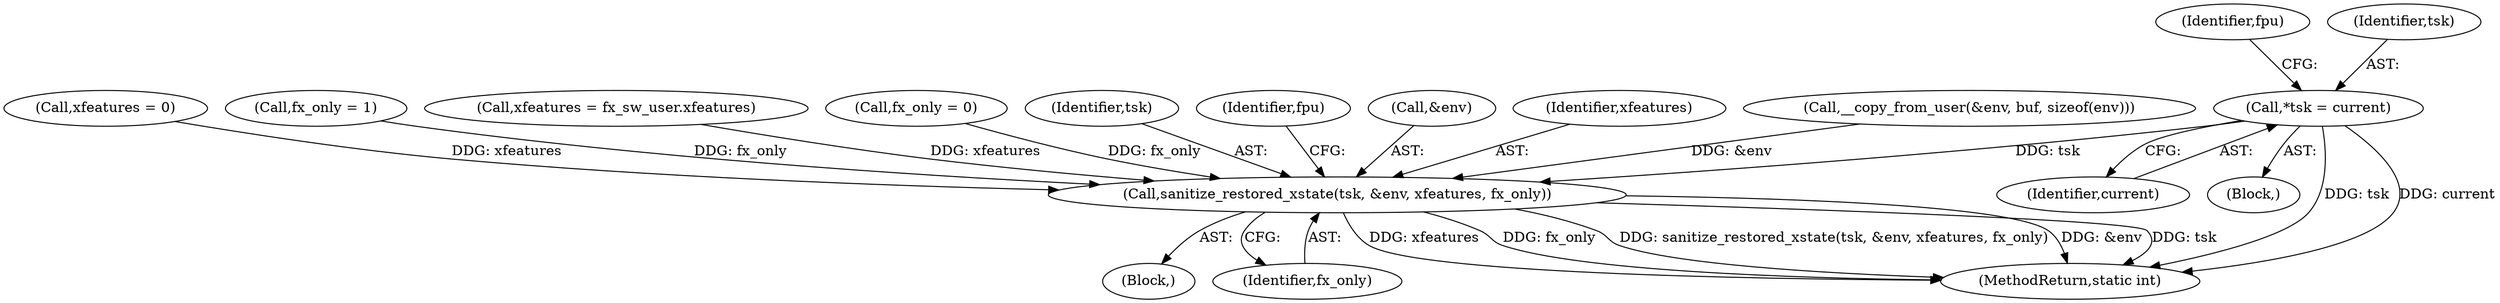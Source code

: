 digraph "0_linux_814fb7bb7db5433757d76f4c4502c96fc53b0b5e_0@pointer" {
"1000117" [label="(Call,*tsk = current)"];
"1000287" [label="(Call,sanitize_restored_xstate(tsk, &env, xfeatures, fx_only))"];
"1000122" [label="(Identifier,fpu)"];
"1000119" [label="(Identifier,current)"];
"1000134" [label="(Call,xfeatures = 0)"];
"1000287" [label="(Call,sanitize_restored_xstate(tsk, &env, xfeatures, fx_only))"];
"1000198" [label="(Call,fx_only = 1)"];
"1000286" [label="(Block,)"];
"1000210" [label="(Call,xfeatures = fx_sw_user.xfeatures)"];
"1000138" [label="(Call,fx_only = 0)"];
"1000109" [label="(Block,)"];
"1000288" [label="(Identifier,tsk)"];
"1000295" [label="(Identifier,fpu)"];
"1000289" [label="(Call,&env)"];
"1000291" [label="(Identifier,xfeatures)"];
"1000118" [label="(Identifier,tsk)"];
"1000292" [label="(Identifier,fx_only)"];
"1000267" [label="(Call,__copy_from_user(&env, buf, sizeof(env)))"];
"1000320" [label="(MethodReturn,static int)"];
"1000117" [label="(Call,*tsk = current)"];
"1000117" -> "1000109"  [label="AST: "];
"1000117" -> "1000119"  [label="CFG: "];
"1000118" -> "1000117"  [label="AST: "];
"1000119" -> "1000117"  [label="AST: "];
"1000122" -> "1000117"  [label="CFG: "];
"1000117" -> "1000320"  [label="DDG: tsk"];
"1000117" -> "1000320"  [label="DDG: current"];
"1000117" -> "1000287"  [label="DDG: tsk"];
"1000287" -> "1000286"  [label="AST: "];
"1000287" -> "1000292"  [label="CFG: "];
"1000288" -> "1000287"  [label="AST: "];
"1000289" -> "1000287"  [label="AST: "];
"1000291" -> "1000287"  [label="AST: "];
"1000292" -> "1000287"  [label="AST: "];
"1000295" -> "1000287"  [label="CFG: "];
"1000287" -> "1000320"  [label="DDG: xfeatures"];
"1000287" -> "1000320"  [label="DDG: fx_only"];
"1000287" -> "1000320"  [label="DDG: sanitize_restored_xstate(tsk, &env, xfeatures, fx_only)"];
"1000287" -> "1000320"  [label="DDG: &env"];
"1000287" -> "1000320"  [label="DDG: tsk"];
"1000267" -> "1000287"  [label="DDG: &env"];
"1000134" -> "1000287"  [label="DDG: xfeatures"];
"1000210" -> "1000287"  [label="DDG: xfeatures"];
"1000138" -> "1000287"  [label="DDG: fx_only"];
"1000198" -> "1000287"  [label="DDG: fx_only"];
}
